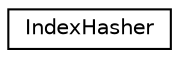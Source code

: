 digraph "Graphical Class Hierarchy"
{
  edge [fontname="Helvetica",fontsize="10",labelfontname="Helvetica",labelfontsize="10"];
  node [fontname="Helvetica",fontsize="10",shape=record];
  rankdir="LR";
  Node0 [label="IndexHasher",height=0.2,width=0.4,color="black", fillcolor="white", style="filled",URL="$structkaldi_1_1nnet3_1_1IndexHasher.html"];
}
